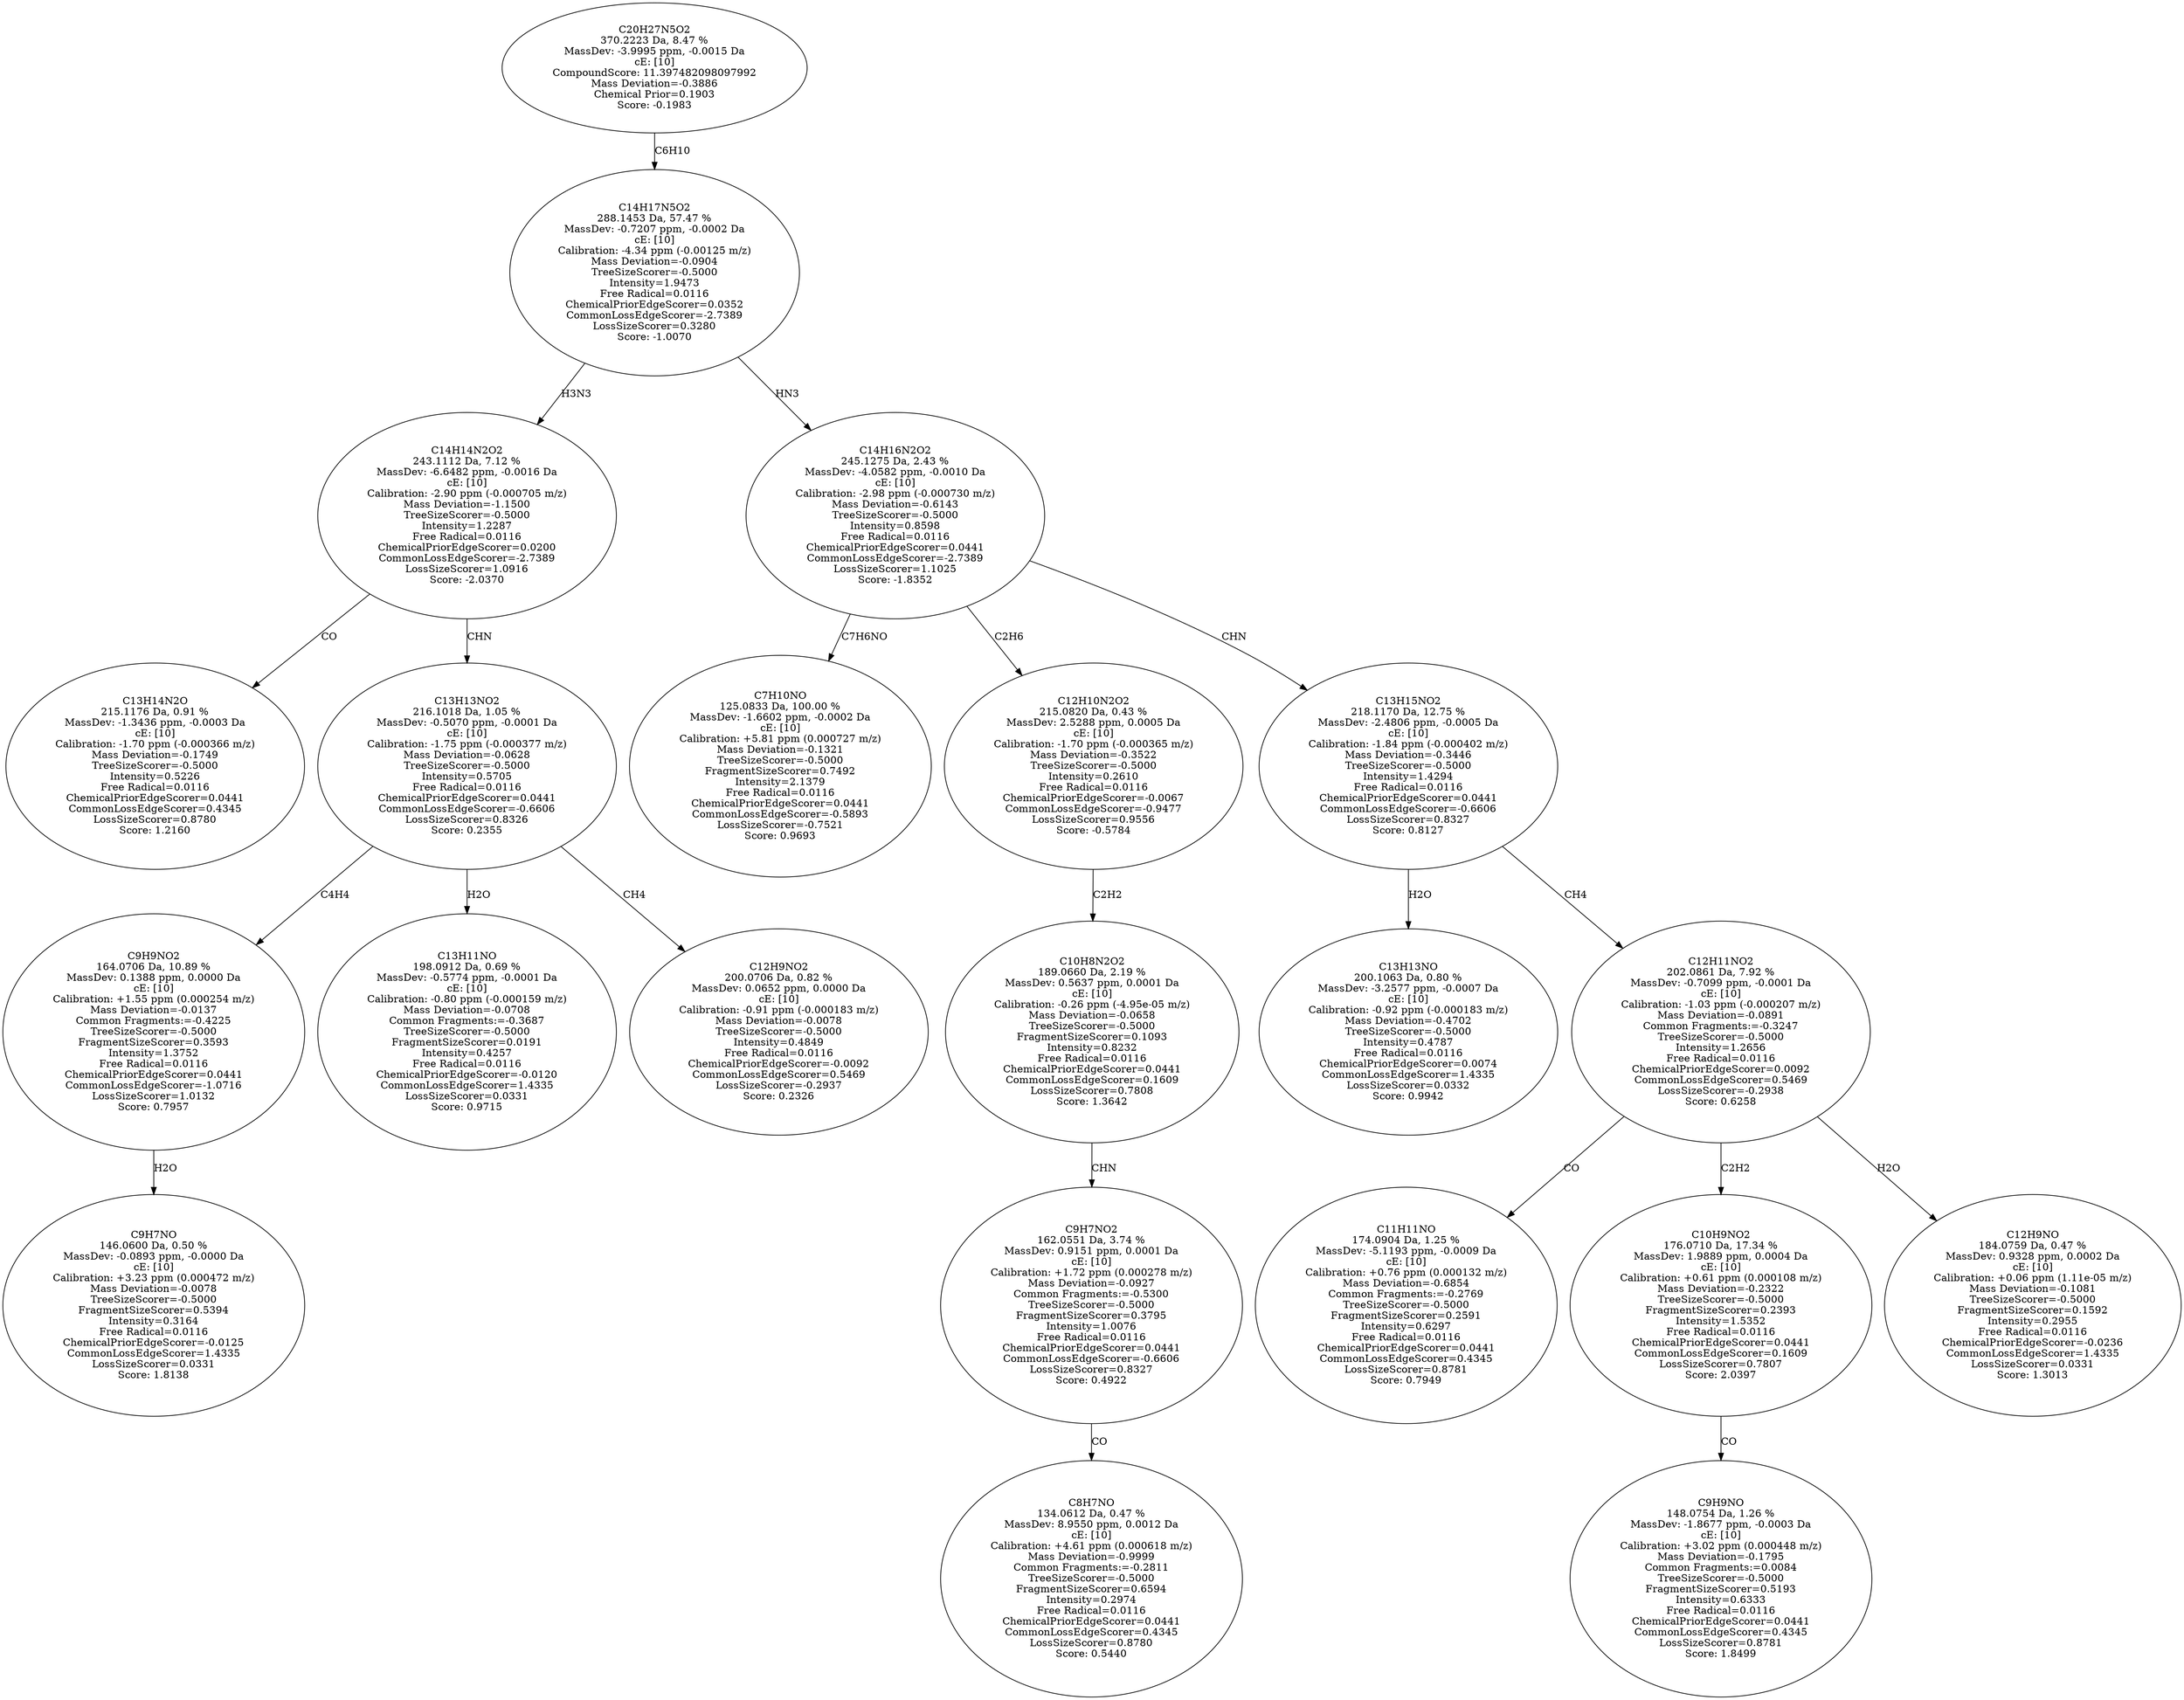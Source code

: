 strict digraph {
v1 [label="C13H14N2O\n215.1176 Da, 0.91 %\nMassDev: -1.3436 ppm, -0.0003 Da\ncE: [10]\nCalibration: -1.70 ppm (-0.000366 m/z)\nMass Deviation=-0.1749\nTreeSizeScorer=-0.5000\nIntensity=0.5226\nFree Radical=0.0116\nChemicalPriorEdgeScorer=0.0441\nCommonLossEdgeScorer=0.4345\nLossSizeScorer=0.8780\nScore: 1.2160"];
v2 [label="C9H7NO\n146.0600 Da, 0.50 %\nMassDev: -0.0893 ppm, -0.0000 Da\ncE: [10]\nCalibration: +3.23 ppm (0.000472 m/z)\nMass Deviation=-0.0078\nTreeSizeScorer=-0.5000\nFragmentSizeScorer=0.5394\nIntensity=0.3164\nFree Radical=0.0116\nChemicalPriorEdgeScorer=-0.0125\nCommonLossEdgeScorer=1.4335\nLossSizeScorer=0.0331\nScore: 1.8138"];
v3 [label="C9H9NO2\n164.0706 Da, 10.89 %\nMassDev: 0.1388 ppm, 0.0000 Da\ncE: [10]\nCalibration: +1.55 ppm (0.000254 m/z)\nMass Deviation=-0.0137\nCommon Fragments:=-0.4225\nTreeSizeScorer=-0.5000\nFragmentSizeScorer=0.3593\nIntensity=1.3752\nFree Radical=0.0116\nChemicalPriorEdgeScorer=0.0441\nCommonLossEdgeScorer=-1.0716\nLossSizeScorer=1.0132\nScore: 0.7957"];
v4 [label="C13H11NO\n198.0912 Da, 0.69 %\nMassDev: -0.5774 ppm, -0.0001 Da\ncE: [10]\nCalibration: -0.80 ppm (-0.000159 m/z)\nMass Deviation=-0.0708\nCommon Fragments:=-0.3687\nTreeSizeScorer=-0.5000\nFragmentSizeScorer=0.0191\nIntensity=0.4257\nFree Radical=0.0116\nChemicalPriorEdgeScorer=-0.0120\nCommonLossEdgeScorer=1.4335\nLossSizeScorer=0.0331\nScore: 0.9715"];
v5 [label="C12H9NO2\n200.0706 Da, 0.82 %\nMassDev: 0.0652 ppm, 0.0000 Da\ncE: [10]\nCalibration: -0.91 ppm (-0.000183 m/z)\nMass Deviation=-0.0078\nTreeSizeScorer=-0.5000\nIntensity=0.4849\nFree Radical=0.0116\nChemicalPriorEdgeScorer=-0.0092\nCommonLossEdgeScorer=0.5469\nLossSizeScorer=-0.2937\nScore: 0.2326"];
v6 [label="C13H13NO2\n216.1018 Da, 1.05 %\nMassDev: -0.5070 ppm, -0.0001 Da\ncE: [10]\nCalibration: -1.75 ppm (-0.000377 m/z)\nMass Deviation=-0.0628\nTreeSizeScorer=-0.5000\nIntensity=0.5705\nFree Radical=0.0116\nChemicalPriorEdgeScorer=0.0441\nCommonLossEdgeScorer=-0.6606\nLossSizeScorer=0.8326\nScore: 0.2355"];
v7 [label="C14H14N2O2\n243.1112 Da, 7.12 %\nMassDev: -6.6482 ppm, -0.0016 Da\ncE: [10]\nCalibration: -2.90 ppm (-0.000705 m/z)\nMass Deviation=-1.1500\nTreeSizeScorer=-0.5000\nIntensity=1.2287\nFree Radical=0.0116\nChemicalPriorEdgeScorer=0.0200\nCommonLossEdgeScorer=-2.7389\nLossSizeScorer=1.0916\nScore: -2.0370"];
v8 [label="C7H10NO\n125.0833 Da, 100.00 %\nMassDev: -1.6602 ppm, -0.0002 Da\ncE: [10]\nCalibration: +5.81 ppm (0.000727 m/z)\nMass Deviation=-0.1321\nTreeSizeScorer=-0.5000\nFragmentSizeScorer=0.7492\nIntensity=2.1379\nFree Radical=0.0116\nChemicalPriorEdgeScorer=0.0441\nCommonLossEdgeScorer=-0.5893\nLossSizeScorer=-0.7521\nScore: 0.9693"];
v9 [label="C8H7NO\n134.0612 Da, 0.47 %\nMassDev: 8.9550 ppm, 0.0012 Da\ncE: [10]\nCalibration: +4.61 ppm (0.000618 m/z)\nMass Deviation=-0.9999\nCommon Fragments:=-0.2811\nTreeSizeScorer=-0.5000\nFragmentSizeScorer=0.6594\nIntensity=0.2974\nFree Radical=0.0116\nChemicalPriorEdgeScorer=0.0441\nCommonLossEdgeScorer=0.4345\nLossSizeScorer=0.8780\nScore: 0.5440"];
v10 [label="C9H7NO2\n162.0551 Da, 3.74 %\nMassDev: 0.9151 ppm, 0.0001 Da\ncE: [10]\nCalibration: +1.72 ppm (0.000278 m/z)\nMass Deviation=-0.0927\nCommon Fragments:=-0.5300\nTreeSizeScorer=-0.5000\nFragmentSizeScorer=0.3795\nIntensity=1.0076\nFree Radical=0.0116\nChemicalPriorEdgeScorer=0.0441\nCommonLossEdgeScorer=-0.6606\nLossSizeScorer=0.8327\nScore: 0.4922"];
v11 [label="C10H8N2O2\n189.0660 Da, 2.19 %\nMassDev: 0.5637 ppm, 0.0001 Da\ncE: [10]\nCalibration: -0.26 ppm (-4.95e-05 m/z)\nMass Deviation=-0.0658\nTreeSizeScorer=-0.5000\nFragmentSizeScorer=0.1093\nIntensity=0.8232\nFree Radical=0.0116\nChemicalPriorEdgeScorer=0.0441\nCommonLossEdgeScorer=0.1609\nLossSizeScorer=0.7808\nScore: 1.3642"];
v12 [label="C12H10N2O2\n215.0820 Da, 0.43 %\nMassDev: 2.5288 ppm, 0.0005 Da\ncE: [10]\nCalibration: -1.70 ppm (-0.000365 m/z)\nMass Deviation=-0.3522\nTreeSizeScorer=-0.5000\nIntensity=0.2610\nFree Radical=0.0116\nChemicalPriorEdgeScorer=-0.0067\nCommonLossEdgeScorer=-0.9477\nLossSizeScorer=0.9556\nScore: -0.5784"];
v13 [label="C13H13NO\n200.1063 Da, 0.80 %\nMassDev: -3.2577 ppm, -0.0007 Da\ncE: [10]\nCalibration: -0.92 ppm (-0.000183 m/z)\nMass Deviation=-0.4702\nTreeSizeScorer=-0.5000\nIntensity=0.4787\nFree Radical=0.0116\nChemicalPriorEdgeScorer=0.0074\nCommonLossEdgeScorer=1.4335\nLossSizeScorer=0.0332\nScore: 0.9942"];
v14 [label="C11H11NO\n174.0904 Da, 1.25 %\nMassDev: -5.1193 ppm, -0.0009 Da\ncE: [10]\nCalibration: +0.76 ppm (0.000132 m/z)\nMass Deviation=-0.6854\nCommon Fragments:=-0.2769\nTreeSizeScorer=-0.5000\nFragmentSizeScorer=0.2591\nIntensity=0.6297\nFree Radical=0.0116\nChemicalPriorEdgeScorer=0.0441\nCommonLossEdgeScorer=0.4345\nLossSizeScorer=0.8781\nScore: 0.7949"];
v15 [label="C9H9NO\n148.0754 Da, 1.26 %\nMassDev: -1.8677 ppm, -0.0003 Da\ncE: [10]\nCalibration: +3.02 ppm (0.000448 m/z)\nMass Deviation=-0.1795\nCommon Fragments:=0.0084\nTreeSizeScorer=-0.5000\nFragmentSizeScorer=0.5193\nIntensity=0.6333\nFree Radical=0.0116\nChemicalPriorEdgeScorer=0.0441\nCommonLossEdgeScorer=0.4345\nLossSizeScorer=0.8781\nScore: 1.8499"];
v16 [label="C10H9NO2\n176.0710 Da, 17.34 %\nMassDev: 1.9889 ppm, 0.0004 Da\ncE: [10]\nCalibration: +0.61 ppm (0.000108 m/z)\nMass Deviation=-0.2322\nTreeSizeScorer=-0.5000\nFragmentSizeScorer=0.2393\nIntensity=1.5352\nFree Radical=0.0116\nChemicalPriorEdgeScorer=0.0441\nCommonLossEdgeScorer=0.1609\nLossSizeScorer=0.7807\nScore: 2.0397"];
v17 [label="C12H9NO\n184.0759 Da, 0.47 %\nMassDev: 0.9328 ppm, 0.0002 Da\ncE: [10]\nCalibration: +0.06 ppm (1.11e-05 m/z)\nMass Deviation=-0.1081\nTreeSizeScorer=-0.5000\nFragmentSizeScorer=0.1592\nIntensity=0.2955\nFree Radical=0.0116\nChemicalPriorEdgeScorer=-0.0236\nCommonLossEdgeScorer=1.4335\nLossSizeScorer=0.0331\nScore: 1.3013"];
v18 [label="C12H11NO2\n202.0861 Da, 7.92 %\nMassDev: -0.7099 ppm, -0.0001 Da\ncE: [10]\nCalibration: -1.03 ppm (-0.000207 m/z)\nMass Deviation=-0.0891\nCommon Fragments:=-0.3247\nTreeSizeScorer=-0.5000\nIntensity=1.2656\nFree Radical=0.0116\nChemicalPriorEdgeScorer=0.0092\nCommonLossEdgeScorer=0.5469\nLossSizeScorer=-0.2938\nScore: 0.6258"];
v19 [label="C13H15NO2\n218.1170 Da, 12.75 %\nMassDev: -2.4806 ppm, -0.0005 Da\ncE: [10]\nCalibration: -1.84 ppm (-0.000402 m/z)\nMass Deviation=-0.3446\nTreeSizeScorer=-0.5000\nIntensity=1.4294\nFree Radical=0.0116\nChemicalPriorEdgeScorer=0.0441\nCommonLossEdgeScorer=-0.6606\nLossSizeScorer=0.8327\nScore: 0.8127"];
v20 [label="C14H16N2O2\n245.1275 Da, 2.43 %\nMassDev: -4.0582 ppm, -0.0010 Da\ncE: [10]\nCalibration: -2.98 ppm (-0.000730 m/z)\nMass Deviation=-0.6143\nTreeSizeScorer=-0.5000\nIntensity=0.8598\nFree Radical=0.0116\nChemicalPriorEdgeScorer=0.0441\nCommonLossEdgeScorer=-2.7389\nLossSizeScorer=1.1025\nScore: -1.8352"];
v21 [label="C14H17N5O2\n288.1453 Da, 57.47 %\nMassDev: -0.7207 ppm, -0.0002 Da\ncE: [10]\nCalibration: -4.34 ppm (-0.00125 m/z)\nMass Deviation=-0.0904\nTreeSizeScorer=-0.5000\nIntensity=1.9473\nFree Radical=0.0116\nChemicalPriorEdgeScorer=0.0352\nCommonLossEdgeScorer=-2.7389\nLossSizeScorer=0.3280\nScore: -1.0070"];
v22 [label="C20H27N5O2\n370.2223 Da, 8.47 %\nMassDev: -3.9995 ppm, -0.0015 Da\ncE: [10]\nCompoundScore: 11.397482098097992\nMass Deviation=-0.3886\nChemical Prior=0.1903\nScore: -0.1983"];
v7 -> v1 [label="CO"];
v3 -> v2 [label="H2O"];
v6 -> v3 [label="C4H4"];
v6 -> v4 [label="H2O"];
v6 -> v5 [label="CH4"];
v7 -> v6 [label="CHN"];
v21 -> v7 [label="H3N3"];
v20 -> v8 [label="C7H6NO"];
v10 -> v9 [label="CO"];
v11 -> v10 [label="CHN"];
v12 -> v11 [label="C2H2"];
v20 -> v12 [label="C2H6"];
v19 -> v13 [label="H2O"];
v18 -> v14 [label="CO"];
v16 -> v15 [label="CO"];
v18 -> v16 [label="C2H2"];
v18 -> v17 [label="H2O"];
v19 -> v18 [label="CH4"];
v20 -> v19 [label="CHN"];
v21 -> v20 [label="HN3"];
v22 -> v21 [label="C6H10"];
}